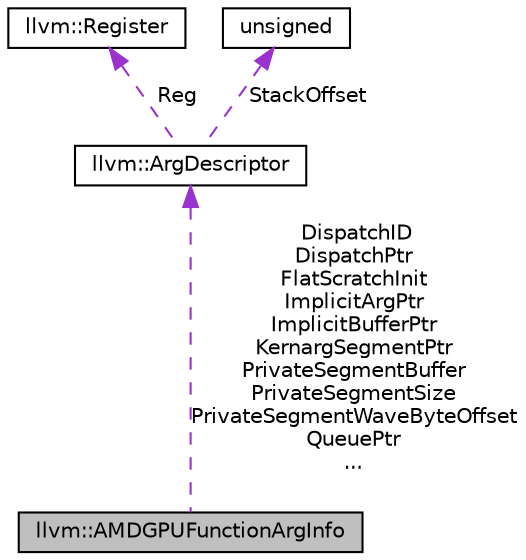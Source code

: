 digraph "llvm::AMDGPUFunctionArgInfo"
{
 // LATEX_PDF_SIZE
  bgcolor="transparent";
  edge [fontname="Helvetica",fontsize="10",labelfontname="Helvetica",labelfontsize="10"];
  node [fontname="Helvetica",fontsize="10",shape="box"];
  Node1 [label="llvm::AMDGPUFunctionArgInfo",height=0.2,width=0.4,color="black", fillcolor="grey75", style="filled", fontcolor="black",tooltip=" "];
  Node2 -> Node1 [dir="back",color="darkorchid3",fontsize="10",style="dashed",label=" DispatchID\nDispatchPtr\nFlatScratchInit\nImplicitArgPtr\nImplicitBufferPtr\nKernargSegmentPtr\nPrivateSegmentBuffer\nPrivateSegmentSize\nPrivateSegmentWaveByteOffset\nQueuePtr\n..." ,fontname="Helvetica"];
  Node2 [label="llvm::ArgDescriptor",height=0.2,width=0.4,color="black",URL="$structllvm_1_1ArgDescriptor.html",tooltip=" "];
  Node3 -> Node2 [dir="back",color="darkorchid3",fontsize="10",style="dashed",label=" Reg" ,fontname="Helvetica"];
  Node3 [label="llvm::Register",height=0.2,width=0.4,color="black",URL="$classllvm_1_1Register.html",tooltip="Wrapper class representing virtual and physical registers."];
  Node4 -> Node2 [dir="back",color="darkorchid3",fontsize="10",style="dashed",label=" StackOffset" ,fontname="Helvetica"];
  Node4 [label="unsigned",height=0.2,width=0.4,color="black",URL="$classunsigned.html",tooltip=" "];
}
